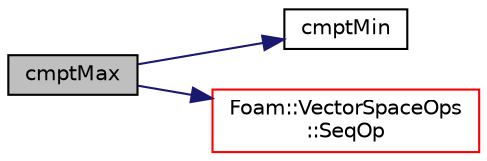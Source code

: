 digraph "cmptMax"
{
  bgcolor="transparent";
  edge [fontname="Helvetica",fontsize="10",labelfontname="Helvetica",labelfontsize="10"];
  node [fontname="Helvetica",fontsize="10",shape=record];
  rankdir="LR";
  Node142542 [label="cmptMax",height=0.2,width=0.4,color="black", fillcolor="grey75", style="filled", fontcolor="black"];
  Node142542 -> Node142543 [color="midnightblue",fontsize="10",style="solid",fontname="Helvetica"];
  Node142543 [label="cmptMin",height=0.2,width=0.4,color="black",URL="$a21851.html#a4b2a4d10cca98cdf1b0f9667b5d8d556"];
  Node142542 -> Node142544 [color="midnightblue",fontsize="10",style="solid",fontname="Helvetica"];
  Node142544 [label="Foam::VectorSpaceOps\l::SeqOp",height=0.2,width=0.4,color="red",URL="$a29821.html#a795250159e68e47abe1d86f5b2873c04"];
}
